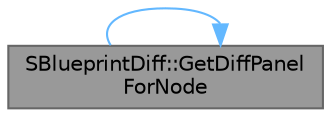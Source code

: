 digraph "SBlueprintDiff::GetDiffPanelForNode"
{
 // INTERACTIVE_SVG=YES
 // LATEX_PDF_SIZE
  bgcolor="transparent";
  edge [fontname=Helvetica,fontsize=10,labelfontname=Helvetica,labelfontsize=10];
  node [fontname=Helvetica,fontsize=10,shape=box,height=0.2,width=0.4];
  rankdir="LR";
  Node1 [id="Node000001",label="SBlueprintDiff::GetDiffPanel\lForNode",height=0.2,width=0.4,color="gray40", fillcolor="grey60", style="filled", fontcolor="black",tooltip="Get Graph editor associated with this Graph."];
  Node1 -> Node1 [id="edge1_Node000001_Node000001",color="steelblue1",style="solid",tooltip=" "];
}
